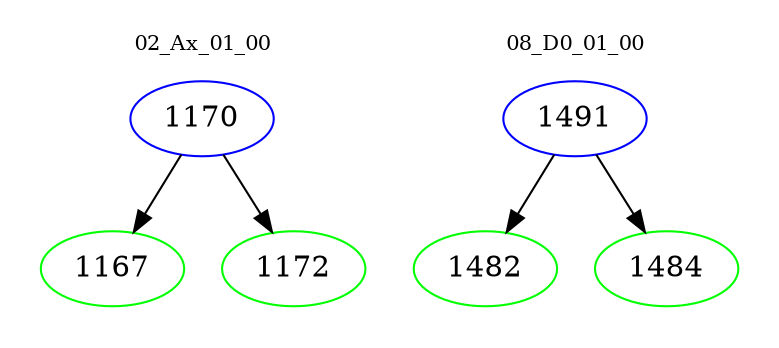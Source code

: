 digraph{
subgraph cluster_0 {
color = white
label = "02_Ax_01_00";
fontsize=10;
T0_1170 [label="1170", color="blue"]
T0_1170 -> T0_1167 [color="black"]
T0_1167 [label="1167", color="green"]
T0_1170 -> T0_1172 [color="black"]
T0_1172 [label="1172", color="green"]
}
subgraph cluster_1 {
color = white
label = "08_D0_01_00";
fontsize=10;
T1_1491 [label="1491", color="blue"]
T1_1491 -> T1_1482 [color="black"]
T1_1482 [label="1482", color="green"]
T1_1491 -> T1_1484 [color="black"]
T1_1484 [label="1484", color="green"]
}
}
